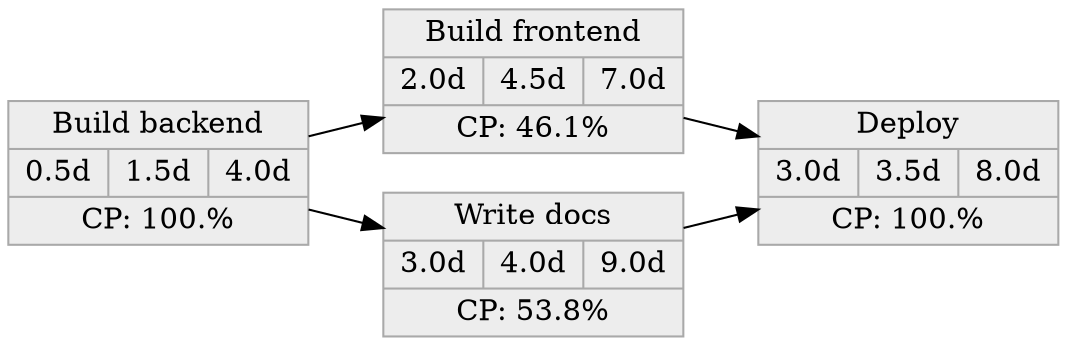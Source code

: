 digraph 
{
node [shape=Mrecord]
rankdir=LR
  node [color="darkgray" fillcolor="grey93" style="filled" height=".1" shape="record"]
  "TaskID 0" [label="Build backend|{0.5d|1.5d|4.0d}|CP: 100.%"]
  "TaskID 1" [label="Build frontend|{2.0d|4.5d|7.0d}|CP: 46.1%"]
  "TaskID 2" [label="Write docs|{3.0d|4.0d|9.0d}|CP: 53.8%"]
  "TaskID 3" [label="Deploy|{3.0d|3.5d|8.0d}|CP: 100.%"]
  "TaskID 0" -> "TaskID 1"
  "TaskID 0" -> "TaskID 2"
  "TaskID 1" -> "TaskID 3"
  "TaskID 2" -> "TaskID 3"
}
